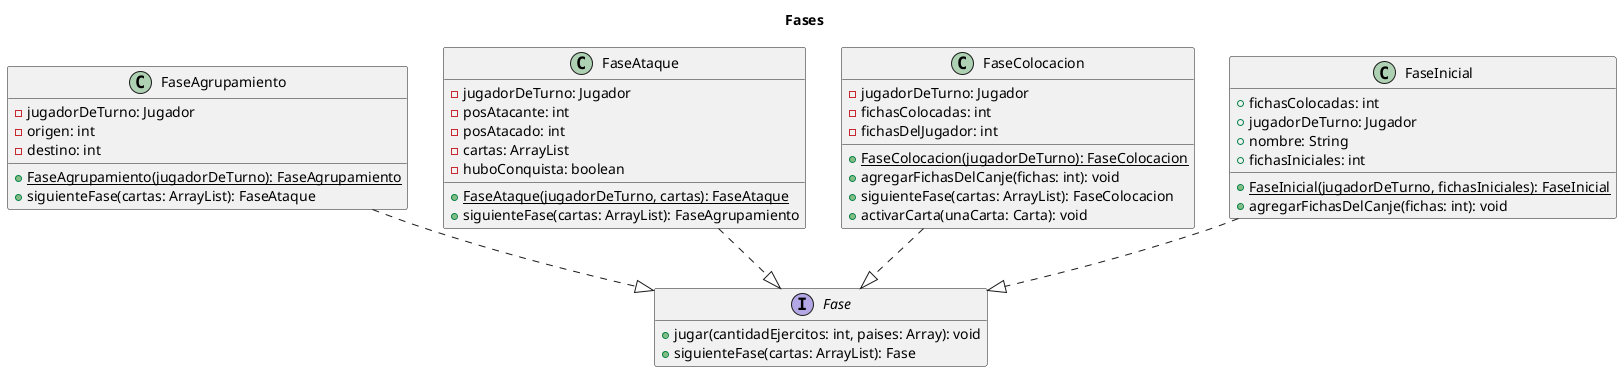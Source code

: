 @startuml

title Fases

hide empty members

interface Fase {
    + jugar(cantidadEjercitos: int, paises: Array): void
    + siguienteFase(cartas: ArrayList): Fase
}

FaseAgrupamiento ..|> Fase
FaseAtaque ..|> Fase
FaseColocacion ..|> Fase

class FaseAgrupamiento {
    - jugadorDeTurno: Jugador
    - origen: int
    - destino: int
    + {static} FaseAgrupamiento(jugadorDeTurno): FaseAgrupamiento
    + siguienteFase(cartas: ArrayList): FaseAtaque
}

class FaseAtaque {
    - jugadorDeTurno: Jugador
    - posAtacante: int
    - posAtacado: int
    - cartas: ArrayList
    - huboConquista: boolean
    + {static} FaseAtaque(jugadorDeTurno, cartas): FaseAtaque
    + siguienteFase(cartas: ArrayList): FaseAgrupamiento

}

class FaseColocacion {
    - jugadorDeTurno: Jugador
    - fichasColocadas: int
    - fichasDelJugador: int
    + {static} FaseColocacion(jugadorDeTurno): FaseColocacion
    + agregarFichasDelCanje(fichas: int): void
    + siguienteFase(cartas: ArrayList): FaseColocacion
    + activarCarta(unaCarta: Carta): void
}

class FaseInicial {
    + fichasColocadas: int
    + jugadorDeTurno: Jugador
    + nombre: String
    + fichasIniciales: int
    + {static} FaseInicial(jugadorDeTurno, fichasIniciales): FaseInicial
    + agregarFichasDelCanje(fichas: int): void
}

FaseInicial ..|> Fase

@enduml